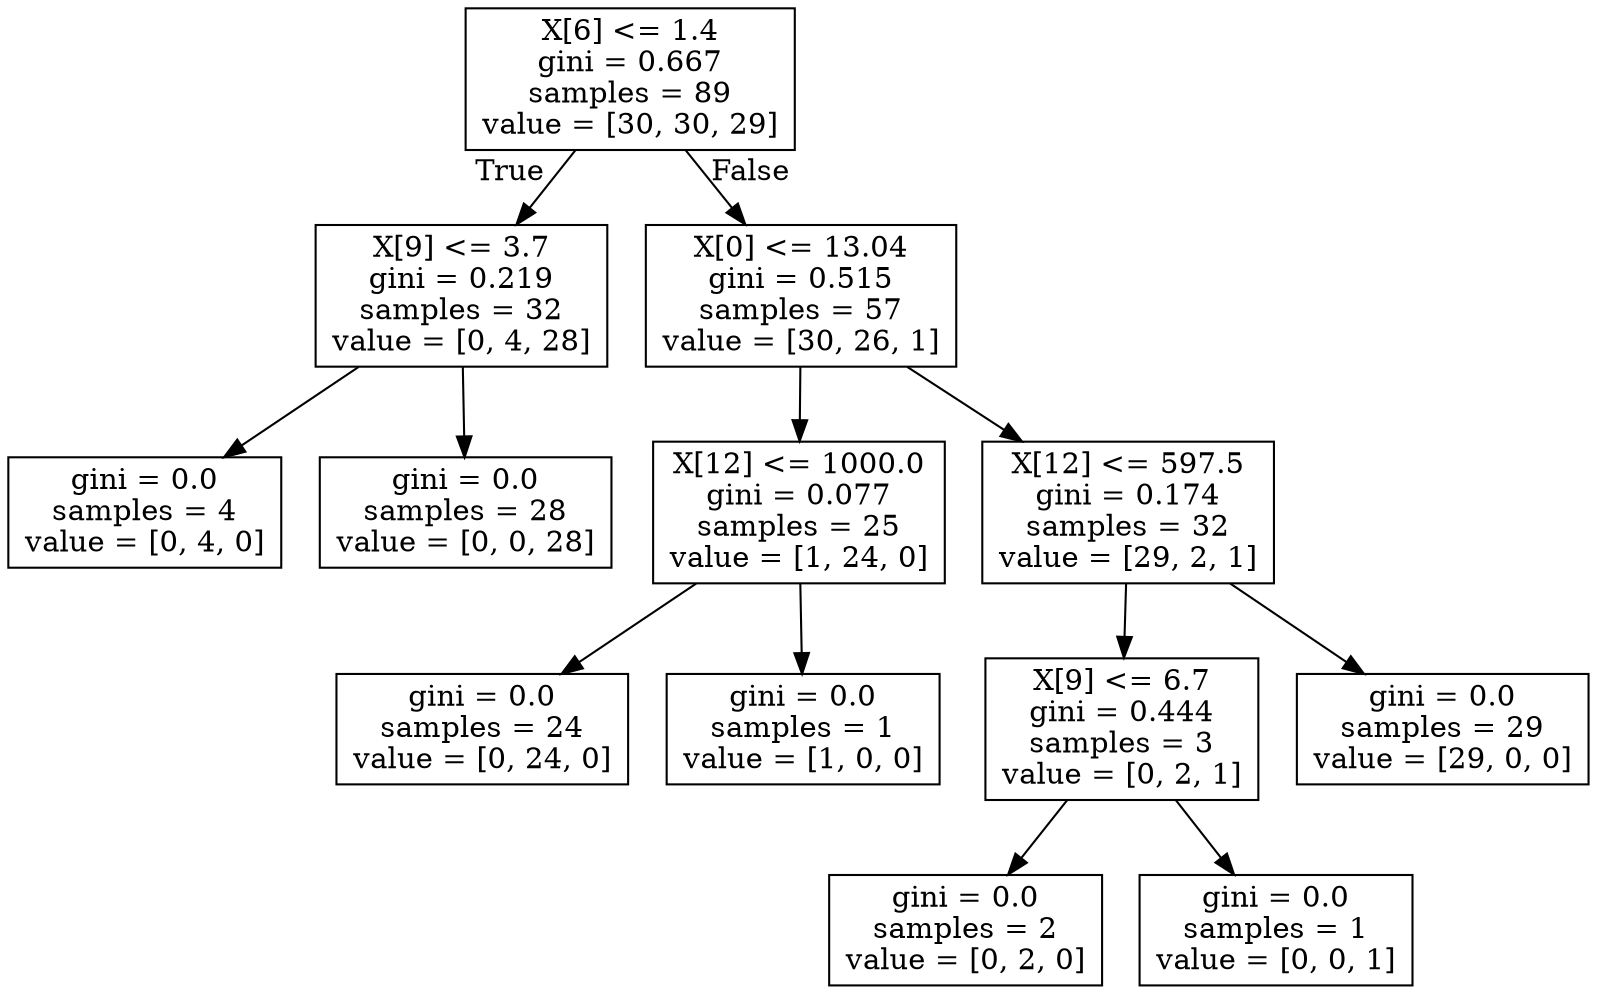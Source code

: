 digraph Tree {
node [shape=box] ;
0 [label="X[6] <= 1.4\ngini = 0.667\nsamples = 89\nvalue = [30, 30, 29]"] ;
1 [label="X[9] <= 3.7\ngini = 0.219\nsamples = 32\nvalue = [0, 4, 28]"] ;
0 -> 1 [labeldistance=2.5, labelangle=45, headlabel="True"] ;
5 [label="gini = 0.0\nsamples = 4\nvalue = [0, 4, 0]"] ;
1 -> 5 ;
6 [label="gini = 0.0\nsamples = 28\nvalue = [0, 0, 28]"] ;
1 -> 6 ;
2 [label="X[0] <= 13.04\ngini = 0.515\nsamples = 57\nvalue = [30, 26, 1]"] ;
0 -> 2 [labeldistance=2.5, labelangle=-45, headlabel="False"] ;
3 [label="X[12] <= 1000.0\ngini = 0.077\nsamples = 25\nvalue = [1, 24, 0]"] ;
2 -> 3 ;
9 [label="gini = 0.0\nsamples = 24\nvalue = [0, 24, 0]"] ;
3 -> 9 ;
10 [label="gini = 0.0\nsamples = 1\nvalue = [1, 0, 0]"] ;
3 -> 10 ;
4 [label="X[12] <= 597.5\ngini = 0.174\nsamples = 32\nvalue = [29, 2, 1]"] ;
2 -> 4 ;
7 [label="X[9] <= 6.7\ngini = 0.444\nsamples = 3\nvalue = [0, 2, 1]"] ;
4 -> 7 ;
11 [label="gini = 0.0\nsamples = 2\nvalue = [0, 2, 0]"] ;
7 -> 11 ;
12 [label="gini = 0.0\nsamples = 1\nvalue = [0, 0, 1]"] ;
7 -> 12 ;
8 [label="gini = 0.0\nsamples = 29\nvalue = [29, 0, 0]"] ;
4 -> 8 ;
}